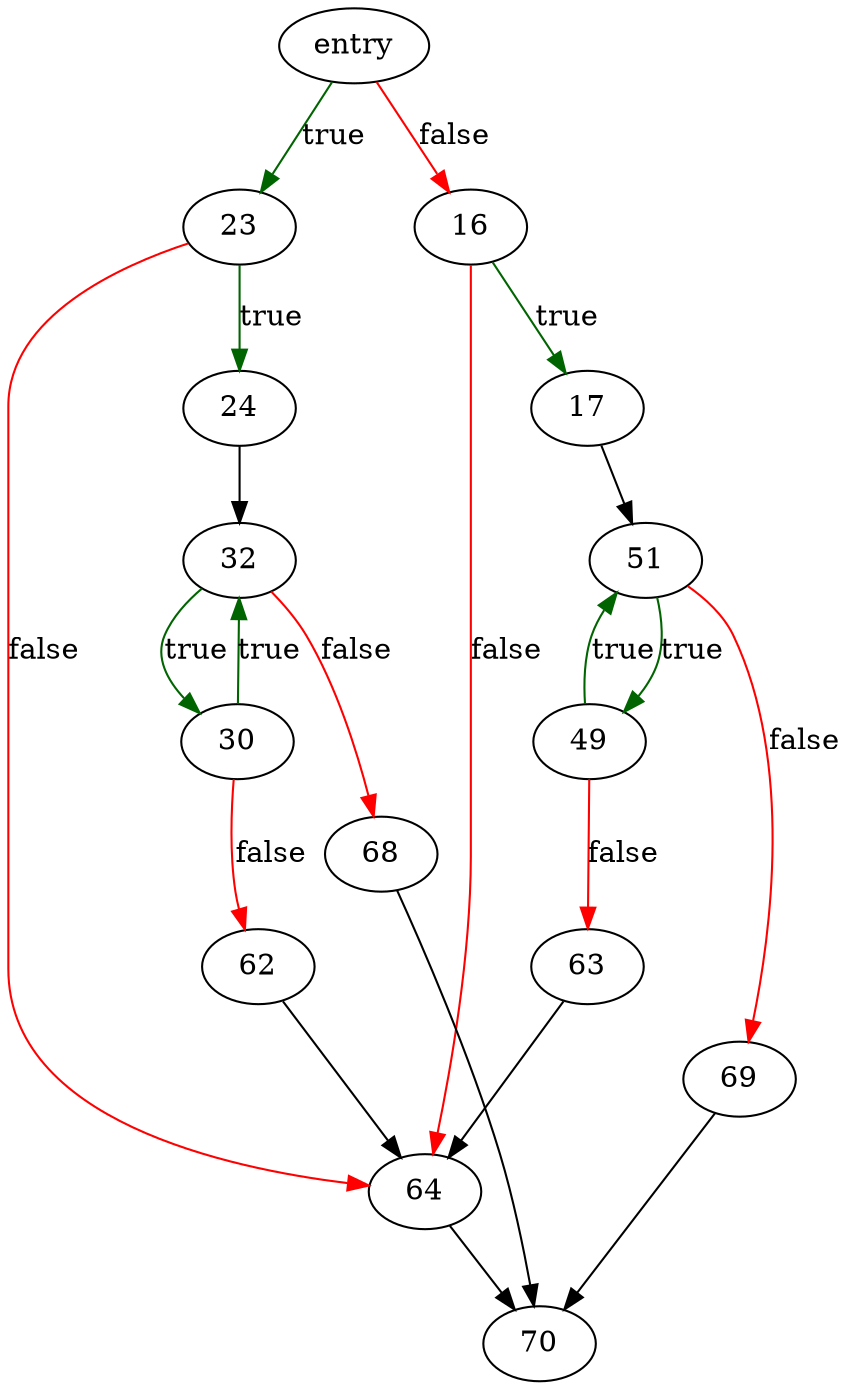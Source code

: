 digraph "compare_words" {
	// Node definitions.
	2 [label=entry];
	16;
	17;
	23;
	24;
	30;
	32;
	49;
	51;
	62;
	63;
	64;
	68;
	69;
	70;

	// Edge definitions.
	2 -> 16 [
		color=red
		label=false
	];
	2 -> 23 [
		color=darkgreen
		label=true
	];
	16 -> 17 [
		color=darkgreen
		label=true
	];
	16 -> 64 [
		color=red
		label=false
	];
	17 -> 51;
	23 -> 24 [
		color=darkgreen
		label=true
	];
	23 -> 64 [
		color=red
		label=false
	];
	24 -> 32;
	30 -> 32 [
		color=darkgreen
		label=true
	];
	30 -> 62 [
		color=red
		label=false
	];
	32 -> 30 [
		color=darkgreen
		label=true
	];
	32 -> 68 [
		color=red
		label=false
	];
	49 -> 51 [
		color=darkgreen
		label=true
	];
	49 -> 63 [
		color=red
		label=false
	];
	51 -> 49 [
		color=darkgreen
		label=true
	];
	51 -> 69 [
		color=red
		label=false
	];
	62 -> 64;
	63 -> 64;
	64 -> 70;
	68 -> 70;
	69 -> 70;
}
